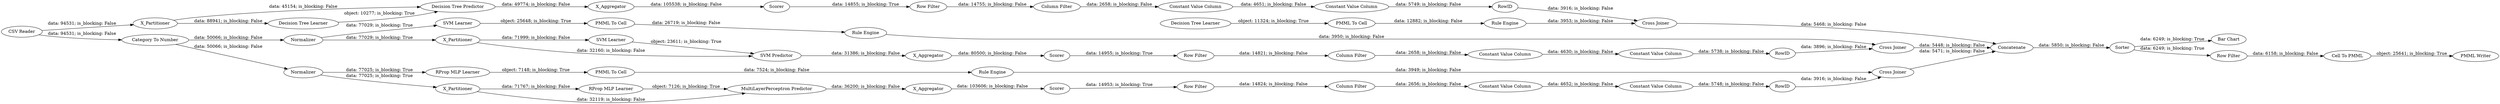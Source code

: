 digraph {
	"1784462937037860594_31" [label="RProp MLP Learner"]
	"-2888808351480360412_34" [label="PMML To Cell"]
	"1784462937037860594_40" [label=Scorer]
	"-5453468712138528113_61" [label="PMML Writer"]
	"690563490170883310_9" [label="Row Filter"]
	"-5453468712138528113_52" [label=Sorter]
	"4054289594391264861_7" [label=X_Aggregator]
	"-5453468712138528113_54" [label="Cell To PMML"]
	"6571626252256536396_290" [label="Constant Value Column"]
	"4054289594391264861_40" [label=Normalizer]
	"2205708255938082958_32" [label="Decision Tree Predictor"]
	"4054289594391264861_32" [label="SVM Predictor"]
	"690563490170883310_294" [label="Column Filter"]
	"1784462937037860594_39" [label=Normalizer]
	"2205708255938082958_38" [label="Cross Joiner"]
	"-3388349166861013695_22" [label="PMML To Cell"]
	"4054289594391264861_39" [label="Cross Joiner"]
	"-5453468712138528113_59" [label="Bar Chart"]
	"-5453468712138528113_62" [label="CSV Reader"]
	"1784462937037860594_7" [label=X_Aggregator]
	"6571626252256536396_294" [label="Column Filter"]
	"3095397785793990849_290" [label="Constant Value Column"]
	"690563490170883310_292" [label="Constant Value Column"]
	"2205708255938082958_7" [label=X_Aggregator]
	"2205708255938082958_39" [label=Scorer]
	"4054289594391264861_41" [label=Scorer]
	"1784462937037860594_38" [label="Cross Joiner"]
	"-5453468712138528113_53" [label="Row Filter"]
	"-3388349166861013695_35" [label="RProp MLP Learner"]
	"3095397785793990849_292" [label="Constant Value Column"]
	"4054289594391264861_31" [label="SVM Learner"]
	"690563490170883310_290" [label="Constant Value Column"]
	"2205708255938082958_2" [label=X_Partitioner]
	"3095397785793990849_9" [label="Row Filter"]
	"-2888808351480360412_35" [label="Rule Engine"]
	"1784462937037860594_32" [label="MultiLayerPerceptron Predictor"]
	"6571626252256536396_292" [label="Constant Value Column"]
	"-2888808351480360412_33" [label="SVM Learner"]
	"4054289594391264861_2" [label=X_Partitioner]
	"6571626252256536396_9" [label="Row Filter"]
	"690563490170883310_293" [label=RowID]
	"-5453468712138528113_60" [label=Concatenate]
	"2205708255938082958_31" [label="Decision Tree Learner"]
	"-3388349166861013695_34" [label="Rule Engine"]
	"3823491959539400697_34" [label="Rule Engine"]
	"-5453468712138528113_58" [label="Category To Number"]
	"3095397785793990849_294" [label="Column Filter"]
	"3823491959539400697_33" [label="Decision Tree Learner"]
	"1784462937037860594_2" [label=X_Partitioner]
	"3095397785793990849_293" [label=RowID]
	"3823491959539400697_28" [label="PMML To Cell"]
	"6571626252256536396_293" [label=RowID]
	"-2888808351480360412_35" -> "4054289594391264861_39" [label="data: 3950; is_blocking: False"]
	"4054289594391264861_2" -> "4054289594391264861_32" [label="data: 32160; is_blocking: False"]
	"-5453468712138528113_58" -> "4054289594391264861_40" [label="data: 50066; is_blocking: False"]
	"-2888808351480360412_33" -> "-2888808351480360412_34" [label="object: 25648; is_blocking: True"]
	"6571626252256536396_292" -> "6571626252256536396_293" [label="data: 5738; is_blocking: False"]
	"2205708255938082958_7" -> "2205708255938082958_39" [label="data: 105538; is_blocking: False"]
	"690563490170883310_290" -> "690563490170883310_292" [label="data: 4651; is_blocking: False"]
	"2205708255938082958_31" -> "2205708255938082958_32" [label="object: 10277; is_blocking: True"]
	"2205708255938082958_38" -> "-5453468712138528113_60" [label="data: 5468; is_blocking: False"]
	"3095397785793990849_294" -> "3095397785793990849_290" [label="data: 2656; is_blocking: False"]
	"2205708255938082958_39" -> "690563490170883310_9" [label="data: 14855; is_blocking: True"]
	"4054289594391264861_32" -> "4054289594391264861_7" [label="data: 31386; is_blocking: False"]
	"6571626252256536396_9" -> "6571626252256536396_294" [label="data: 14821; is_blocking: False"]
	"4054289594391264861_7" -> "4054289594391264861_41" [label="data: 80500; is_blocking: False"]
	"4054289594391264861_41" -> "6571626252256536396_9" [label="data: 14955; is_blocking: True"]
	"-5453468712138528113_52" -> "-5453468712138528113_53" [label="data: 6249; is_blocking: True"]
	"4054289594391264861_39" -> "-5453468712138528113_60" [label="data: 5448; is_blocking: False"]
	"-3388349166861013695_22" -> "-3388349166861013695_34" [label="data: 7524; is_blocking: False"]
	"4054289594391264861_40" -> "-2888808351480360412_33" [label="data: 77029; is_blocking: True"]
	"1784462937037860594_2" -> "1784462937037860594_31" [label="data: 71767; is_blocking: False"]
	"4054289594391264861_31" -> "4054289594391264861_32" [label="object: 23611; is_blocking: True"]
	"1784462937037860594_7" -> "1784462937037860594_40" [label="data: 103606; is_blocking: False"]
	"3823491959539400697_34" -> "2205708255938082958_38" [label="data: 3953; is_blocking: False"]
	"3095397785793990849_290" -> "3095397785793990849_292" [label="data: 4652; is_blocking: False"]
	"2205708255938082958_32" -> "2205708255938082958_7" [label="data: 49774; is_blocking: False"]
	"-5453468712138528113_62" -> "-5453468712138528113_58" [label="data: 94531; is_blocking: False"]
	"3823491959539400697_33" -> "3823491959539400697_28" [label="object: 11324; is_blocking: True"]
	"6571626252256536396_294" -> "6571626252256536396_290" [label="data: 2658; is_blocking: False"]
	"4054289594391264861_2" -> "4054289594391264861_31" [label="data: 71999; is_blocking: False"]
	"-3388349166861013695_35" -> "-3388349166861013695_22" [label="object: 7148; is_blocking: True"]
	"690563490170883310_293" -> "2205708255938082958_38" [label="data: 3916; is_blocking: False"]
	"3095397785793990849_9" -> "3095397785793990849_294" [label="data: 14824; is_blocking: False"]
	"-3388349166861013695_34" -> "1784462937037860594_38" [label="data: 3949; is_blocking: False"]
	"1784462937037860594_40" -> "3095397785793990849_9" [label="data: 14953; is_blocking: True"]
	"1784462937037860594_39" -> "1784462937037860594_2" [label="data: 77025; is_blocking: True"]
	"6571626252256536396_290" -> "6571626252256536396_292" [label="data: 4630; is_blocking: False"]
	"-5453468712138528113_58" -> "1784462937037860594_39" [label="data: 50066; is_blocking: False"]
	"6571626252256536396_293" -> "4054289594391264861_39" [label="data: 3896; is_blocking: False"]
	"1784462937037860594_2" -> "1784462937037860594_32" [label="data: 32119; is_blocking: False"]
	"1784462937037860594_32" -> "1784462937037860594_7" [label="data: 36200; is_blocking: False"]
	"-5453468712138528113_62" -> "2205708255938082958_2" [label="data: 94531; is_blocking: False"]
	"3095397785793990849_293" -> "1784462937037860594_38" [label="data: 3916; is_blocking: False"]
	"2205708255938082958_2" -> "2205708255938082958_31" [label="data: 88941; is_blocking: False"]
	"3095397785793990849_292" -> "3095397785793990849_293" [label="data: 5748; is_blocking: False"]
	"2205708255938082958_2" -> "2205708255938082958_32" [label="data: 45154; is_blocking: False"]
	"4054289594391264861_40" -> "4054289594391264861_2" [label="data: 77029; is_blocking: True"]
	"-5453468712138528113_53" -> "-5453468712138528113_54" [label="data: 6158; is_blocking: False"]
	"3823491959539400697_28" -> "3823491959539400697_34" [label="data: 12882; is_blocking: False"]
	"-5453468712138528113_52" -> "-5453468712138528113_59" [label="data: 6249; is_blocking: True"]
	"1784462937037860594_31" -> "1784462937037860594_32" [label="object: 7126; is_blocking: True"]
	"-2888808351480360412_34" -> "-2888808351480360412_35" [label="data: 26719; is_blocking: False"]
	"1784462937037860594_38" -> "-5453468712138528113_60" [label="data: 5471; is_blocking: False"]
	"-5453468712138528113_54" -> "-5453468712138528113_61" [label="object: 25641; is_blocking: True"]
	"690563490170883310_9" -> "690563490170883310_294" [label="data: 14755; is_blocking: False"]
	"690563490170883310_292" -> "690563490170883310_293" [label="data: 5749; is_blocking: False"]
	"1784462937037860594_39" -> "-3388349166861013695_35" [label="data: 77025; is_blocking: True"]
	"-5453468712138528113_60" -> "-5453468712138528113_52" [label="data: 5850; is_blocking: False"]
	"690563490170883310_294" -> "690563490170883310_290" [label="data: 2658; is_blocking: False"]
	rankdir=LR
}
